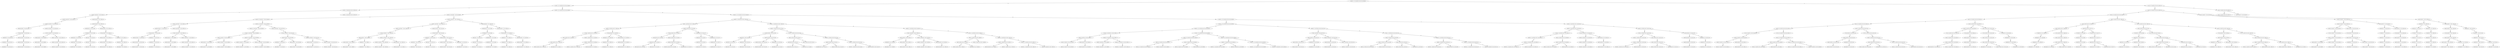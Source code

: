 strict digraph G {
  1 [ label="(3, [0, 3, 4], [10, 7, 6, 10, 10], -2)" ];
  2 [ label="(6, [0, 2, 4], [10, 7, 10, 5, 10], -2)" ];
  3 [ label="(6, [0, 2], [10, 7, 10, 5, 2], -4)" ];
  4 [ label="(9, [4], [5, 2, 5, 5, 10], -6)" ];
  5 [ label="(10, [1, 3, 4], [3, 10, 5, 10, 10], 0)" ];
  6 [ label="(9, [], [5, 2, 5, 5, 2], -8)" ];
  7 [ label="(10, [1, 3], [3, 10, 5, 10, 2], -2)" ];
  8 [ label="(10, [4], [5, 2, 4, 5, 10], -3)" ];
  9 [ label="(9, [0, 2], [10, 2, 10, 5, 2], -5)" ];
  10 [ label="(10, [], [5, 2, 4, 5, 2], -5)" ];
  11 [ label="(9, [0, 2, 4], [10, 2, 10, 5, 10], -3)" ];
  12 [ label="(2, [1, 2, 3, 4], [5, 10, 10, 10, 10], -1)" ];
  13 [ label="(6, [], [5, 7, 5, 5, 2], -7)" ];
  14 [ label="(6, [4], [5, 7, 5, 5, 10], -5)" ];
  15 [ label="(10, [2], [3, 2, 10, 5, 2], -3)" ];
  16 [ label="(10, [2, 4], [3, 2, 10, 5, 10], -1)" ];
  17 [ label="(6, [0, 1, 2, 3, 4], [10, 10, 10, 10, 10], 0)" ];
  18 [ label="(6, [0, 1, 2, 3], [10, 10, 10, 10, 2], -2)" ];
  19 [ label="(6, [1, 3, 4], [5, 10, 5, 10, 10], -3)" ];
  20 [ label="(6, [1, 3], [5, 10, 5, 10, 2], -5)" ];
  21 [ label="(5, [4], [5, 7, 5, 5, 10], -5)" ];
  22 [ label="(8, [0, 3, 4], [10, 2, 5, 10, 10], -3)" ];
  23 [ label="(8, [0, 3], [10, 2, 5, 10, 2], -5)" ];
  24 [ label="(9, [0, 3, 4], [10, 2, 4, 10, 10], 0)" ];
  25 [ label="(9, [0, 3], [10, 2, 4, 10, 2], -2)" ];
  26 [ label="(8, [1, 2, 4], [5, 10, 10, 5, 10], -3)" ];
  27 [ label="(10, [0, 1, 3], [10, 10, 5, 10, 2], -4)" ];
  28 [ label="(10, [0, 1, 3, 4], [10, 10, 5, 10, 10], -2)" ];
  29 [ label="(10, [0, 4], [10, 0, 4, 5, 10], 0)" ];
  30 [ label="(8, [1, 2], [5, 10, 10, 5, 2], -5)" ];
  31 [ label="(10, [0], [10, 0, 4, 5, 2], -2)" ];
  32 [ label="(9, [], [3, 7, 6, 5, 2], -4)" ];
  33 [ label="(10, [], [3, 7, 5, 5, 2], -4)" ];
  34 [ label="(9, [4], [3, 7, 6, 5, 10], -2)" ];
  35 [ label="(10, [4], [3, 7, 5, 5, 10], -2)" ];
  36 [ label="(7, [2, 3, 4], [5, 7, 10, 10, 10], -1)" ];
  37 [ label="(7, [2, 3], [5, 7, 10, 10, 2], -3)" ];
  38 [ label="(5, [0, 2, 4], [10, 7, 10, 5, 10], -2)" ];
  39 [ label="(10, [0], [10, 7, 4, 5, 2], -3)" ];
  40 [ label="(10, [0, 4], [10, 7, 4, 5, 10], -1)" ];
  41 [ label="(8, [0], [10, 7, 6, 5, 2], -6)" ];
  42 [ label="(9, [0], [10, 7, 5, 5, 2], -6)" ];
  43 [ label="(8, [0, 4], [10, 7, 6, 5, 10], -4)" ];
  44 [ label="(9, [0, 4], [10, 7, 5, 5, 10], -4)" ];
  45 [ label="(10, [4], [5, 2, 5, 5, 10], -6)" ];
  46 [ label="(10, [0, 2], [10, 2, 10, 5, 2], -5)" ];
  47 [ label="(10, [3], [3, 2, 4, 10, 2], 0)" ];
  48 [ label="(10, [], [5, 2, 5, 5, 2], -8)" ];
  49 [ label="(5, [0, 1, 4], [10, 10, 5, 5, 10], -4)" ];
  50 [ label="(10, [3, 4], [3, 2, 4, 10, 10], 2)" ];
  51 [ label="(3, [1, 3, 4], [5, 10, 6, 10, 10], -3)" ];
  52 [ label="(9, [3], [3, 2, 5, 10, 2], -3)" ];
  53 [ label="(9, [3, 4], [3, 2, 5, 10, 10], -1)" ];
  54 [ label="(10, [0, 2, 4], [10, 2, 10, 5, 10], -3)" ];
  55 [ label="(3, [1, 2, 3, 4], [5, 10, 10, 10, 10], -1)" ];
  56 [ label="(6, [2, 3, 4], [5, 7, 10, 10, 10], -1)" ];
  57 [ label="(6, [2, 3], [5, 7, 10, 10, 2], -3)" ];
  58 [ label="(10, [0, 4], [10, 7, 6, 5, 10], -4)" ];
  59 [ label="(10, [0], [10, 7, 6, 5, 2], -6)" ];
  60 [ label="(8, [0, 1, 3, 4], [10, 10, 5, 10, 10], -2)" ];
  61 [ label="(9, [0, 1, 3, 4], [10, 10, 4, 10, 10], 1)" ];
  62 [ label="(8, [0, 1, 3], [10, 10, 5, 10, 2], -4)" ];
  63 [ label="(9, [0, 1, 3], [10, 10, 4, 10, 2], -1)" ];
  64 [ label="(7, [1, 3, 4], [5, 10, 5, 10, 10], -3)" ];
  65 [ label="(10, [3], [3, 2, 5, 10, 2], -3)" ];
  66 [ label="(10, [3, 4], [3, 2, 5, 10, 10], -1)" ];
  67 [ label="(10, [3, 4], [5, 7, 5, 10, 10], -3)" ];
  68 [ label="(7, [1, 3], [5, 10, 5, 10, 2], -5)" ];
  69 [ label="(10, [0, 1, 2, 4], [10, 10, 10, 5, 10], -2)" ];
  70 [ label="(10, [3], [5, 7, 5, 10, 2], -5)" ];
  71 [ label="(10, [0, 1, 2], [10, 10, 10, 5, 2], -4)" ];
  72 [ label="(9, [0, 3], [10, 2, 5, 10, 2], -5)" ];
  73 [ label="(10, [0, 3, 4], [10, 2, 4, 10, 10], 0)" ];
  74 [ label="(7, [0, 2, 4], [10, 7, 10, 5, 10], -2)" ];
  75 [ label="(10, [0, 3], [10, 2, 4, 10, 2], -2)" ];
  76 [ label="(7, [0, 2], [10, 7, 10, 5, 2], -4)" ];
  77 [ label="(9, [1, 2], [5, 10, 10, 5, 2], -5)" ];
  78 [ label="(9, [1, 2, 4], [5, 10, 10, 5, 10], -3)" ];
  79 [ label="(9, [0, 3, 4], [10, 2, 5, 10, 10], -3)" ];
  80 [ label="(8, [2], [3, 7, 10, 5, 2], -2)" ];
  81 [ label="(8, [4], [5, 2, 5, 5, 10], -6)" ];
  82 [ label="(9, [1, 3, 4], [3, 10, 5, 10, 10], 0)" ];
  83 [ label="(8, [2, 4], [3, 7, 10, 5, 10], 0)" ];
  84 [ label="(8, [], [5, 2, 5, 5, 2], -8)" ];
  85 [ label="(9, [1, 3], [3, 10, 5, 10, 2], -2)" ];
  86 [ label="(9, [4], [5, 2, 4, 5, 10], -3)" ];
  87 [ label="(10, [1, 3, 4], [3, 10, 4, 10, 10], 3)" ];
  88 [ label="(9, [], [5, 2, 4, 5, 2], -5)" ];
  89 [ label="(10, [1, 3], [3, 10, 4, 10, 2], 1)" ];
  90 [ label="(10, [2, 3], [5, 2, 10, 10, 2], -4)" ];
  91 [ label="(10, [2, 3, 4], [5, 2, 10, 10, 10], -2)" ];
  92 [ label="(10, [3], [5, 7, 4, 10, 2], -2)" ];
  93 [ label="(10, [3, 4], [5, 7, 4, 10, 10], 0)" ];
  94 [ label="(9, [3], [5, 7, 5, 10, 2], -5)" ];
  95 [ label="(9, [3, 4], [5, 7, 5, 10, 10], -3)" ];
  96 [ label="(5, [0, 1, 2, 3, 4], [10, 10, 10, 10, 10], 0)" ];
  97 [ label="(2, [1, 3, 4], [5, 10, 6, 10, 10], -3)" ];
  98 [ label="(4, [1, 2, 3, 4], [5, 10, 10, 10, 10], -1)" ];
  99 [ label="(4, [0, 3, 4], [10, 7, 6, 10, 10], -2)" ];
  100 [ label="(5, [0, 3, 4], [10, 7, 5, 10, 10], -2)" ];
  101 [ label="(9, [0, 4], [10, 7, 6, 5, 10], -4)" ];
  102 [ label="(10, [0, 4], [10, 7, 5, 5, 10], -4)" ];
  103 [ label="(9, [0], [10, 7, 6, 5, 2], -6)" ];
  104 [ label="(10, [0], [10, 7, 5, 5, 2], -6)" ];
  105 [ label="(9, [0, 1, 3], [10, 10, 5, 10, 2], -4)" ];
  106 [ label="(9, [0, 1, 3, 4], [10, 10, 5, 10, 10], -2)" ];
  107 [ label="(10, [0, 1, 3], [10, 10, 4, 10, 2], -1)" ];
  108 [ label="(10, [0, 1, 3, 4], [10, 10, 4, 10, 10], 1)" ];
  109 [ label="(10, [], [3, 7, 6, 5, 2], -4)" ];
  110 [ label="(10, [4], [3, 7, 6, 5, 10], -2)" ];
  111 [ label="(8, [1, 3, 4], [5, 10, 5, 10, 10], -3)" ];
  112 [ label="(8, [2, 3, 4], [5, 2, 10, 10, 10], -2)" ];
  113 [ label="(9, [1, 3, 4], [5, 10, 4, 10, 10], 0)" ];
  114 [ label="(8, [1, 3], [5, 10, 5, 10, 2], -5)" ];
  115 [ label="(9, [1, 3], [5, 10, 4, 10, 2], -2)" ];
  116 [ label="(3, [0, 2, 3, 4], [10, 7, 10, 10, 10], 0)" ];
  117 [ label="(8, [2, 3], [5, 2, 10, 10, 2], -4)" ];
  118 [ label="(10, [0, 3], [10, 2, 5, 10, 2], -5)" ];
  119 [ label="(8, [3, 4], [3, 7, 5, 10, 10], 0)" ];
  120 [ label="(10, [2], [5, 7, 10, 5, 2], -5)" ];
  121 [ label="(10, [1, 2, 4], [5, 10, 10, 5, 10], -3)" ];
  122 [ label="(10, [2, 4], [5, 7, 10, 5, 10], -3)" ];
  123 [ label="(10, [1, 2], [5, 10, 10, 5, 2], -5)" ];
  124 [ label="(10, [0, 3, 4], [10, 2, 5, 10, 10], -3)" ];
  125 [ label="(9, [1, 2, 3], [3, 10, 10, 10, 2], 0)" ];
  126 [ label="(9, [1, 2, 3, 4], [3, 10, 10, 10, 10], 2)" ];
  127 [ label="(5, [2, 3, 4], [5, 7, 10, 10, 10], -1)" ];
  128 [ label="(6, [0, 3], [10, 7, 6, 10, 2], -4)" ];
  129 [ label="(7, [0, 3], [10, 7, 5, 10, 2], -4)" ];
  130 [ label="(6, [0, 3, 4], [10, 7, 6, 10, 10], -2)" ];
  131 [ label="(7, [0, 3, 4], [10, 7, 5, 10, 10], -2)" ];
  132 [ label="(9, [1], [3, 10, 4, 5, 2], -1)" ];
  133 [ label="(9, [1, 4], [3, 10, 4, 5, 10], 1)" ];
  134 [ label="(8, [1], [3, 10, 5, 5, 2], -4)" ];
  135 [ label="(8, [1, 4], [3, 10, 5, 5, 10], -2)" ];
  136 [ label="(10, [2, 4], [5, 0, 10, 5, 10], -2)" ];
  137 [ label="(7, [0, 1, 4], [10, 10, 5, 5, 10], -4)" ];
  138 [ label="(7, [0, 1], [10, 10, 5, 5, 2], -6)" ];
  139 [ label="(10, [2], [5, 0, 10, 5, 2], -4)" ];
  140 [ label="(5, [1, 2, 3, 4], [5, 10, 10, 10, 10], -1)" ];
  141 [ label="(9, [2, 4], [3, 7, 10, 5, 10], 0)" ];
  142 [ label="(6, [0, 3], [10, 7, 5, 10, 2], -4)" ];
  143 [ label="(9, [2], [3, 7, 10, 5, 2], -2)" ];
  144 [ label="(5, [0, 3, 4], [10, 7, 6, 10, 10], -2)" ];
  145 [ label="(6, [0, 3, 4], [10, 7, 5, 10, 10], -2)" ];
  146 [ label="(7, [0, 2, 3], [10, 2, 10, 10, 2], -3)" ];
  147 [ label="(4, [2, 3, 4], [5, 7, 10, 10, 10], -1)" ];
  148 [ label="(8, [0, 2, 4], [10, 7, 10, 5, 10], -2)" ];
  149 [ label="(7, [0, 2, 3, 4], [10, 2, 10, 10, 10], -1)" ];
  150 [ label="(8, [0, 2], [10, 7, 10, 5, 2], -4)" ];
  151 [ label="(10, [3, 4], [3, 0, 4, 10, 10], 4)" ];
  152 [ label="(9, [0, 1, 2, 3, 4], [10, 10, 10, 10, 10], 0)" ];
  153 [ label="(9, [0, 1, 2, 3], [10, 10, 10, 10, 2], -2)" ];
  154 [ label="(10, [3], [3, 0, 4, 10, 2], 2)" ];
  155 [ label="(7, [4], [5, 2, 5, 5, 10], -6)" ];
  156 [ label="(7, [], [5, 2, 5, 5, 2], -8)" ];
  157 [ label="(9, [1, 3], [5, 10, 5, 10, 2], -5)" ];
  158 [ label="(9, [1, 3, 4], [5, 10, 5, 10, 10], -3)" ];
  159 [ label="(9, [2, 3, 4], [5, 2, 10, 10, 10], -2)" ];
  160 [ label="(10, [1, 3, 4], [5, 10, 4, 10, 10], 0)" ];
  161 [ label="(10, [1, 3], [5, 10, 4, 10, 2], -2)" ];
  162 [ label="(9, [2, 3], [5, 2, 10, 10, 2], -4)" ];
  163 [ label="(9, [3], [5, 7, 4, 10, 2], -2)" ];
  164 [ label="(9, [3, 4], [5, 7, 4, 10, 10], 0)" ];
  165 [ label="(8, [3], [5, 7, 5, 10, 2], -5)" ];
  166 [ label="(8, [3, 4], [5, 7, 5, 10, 10], -3)" ];
  167 [ label="(8, [2, 3, 4], [3, 2, 10, 10, 10], 1)" ];
  168 [ label="(8, [2, 3], [3, 2, 10, 10, 2], -1)" ];
  169 [ label="(4, [0, 1, 2, 4], [10, 10, 10, 5, 10], -2)" ];
  170 [ label="(10, [1, 2, 3], [3, 10, 10, 10, 2], 0)" ];
  171 [ label="(10, [1, 2, 3, 4], [3, 10, 10, 10, 10], 2)" ];
  172 [ label="(10, [3], [5, 0, 5, 10, 2], -4)" ];
  173 [ label="(9, [0, 3], [10, 7, 4, 10, 2], -1)" ];
  174 [ label="(9, [0, 3, 4], [10, 7, 4, 10, 10], 1)" ];
  175 [ label="(7, [0, 3], [10, 7, 6, 10, 2], -4)" ];
  176 [ label="(10, [3, 4], [5, 0, 5, 10, 10], -2)" ];
  177 [ label="(8, [0, 3], [10, 7, 5, 10, 2], -4)" ];
  178 [ label="(7, [0, 3, 4], [10, 7, 6, 10, 10], -2)" ];
  179 [ label="(8, [0, 3, 4], [10, 7, 5, 10, 10], -2)" ];
  180 [ label="(10, [0, 2], [10, 7, 10, 5, 2], -4)" ];
  181 [ label="(7, [3], [5, 7, 5, 10, 2], -5)" ];
  182 [ label="(10, [0, 2, 4], [10, 7, 10, 5, 10], -2)" ];
  183 [ label="(8, [3], [3, 7, 6, 10, 2], -2)" ];
  184 [ label="(7, [3, 4], [5, 7, 5, 10, 10], -3)" ];
  185 [ label="(9, [3], [3, 7, 5, 10, 2], -2)" ];
  186 [ label="(10, [3], [3, 7, 4, 10, 2], 1)" ];
  187 [ label="(10, [3, 4], [3, 7, 4, 10, 10], 3)" ];
  188 [ label="(9, [2, 3], [3, 2, 10, 10, 2], -1)" ];
  189 [ label="(7, [0, 1, 2, 3, 4], [10, 10, 10, 10, 10], 0)" ];
  190 [ label="(7, [0, 1, 2, 3], [10, 10, 10, 10, 2], -2)" ];
  191 [ label="(6, [1, 2, 3, 4], [5, 10, 10, 10, 10], -1)" ];
  192 [ label="(9, [2, 3, 4], [3, 2, 10, 10, 10], 1)" ];
  193 [ label="(6, [1, 2, 3], [5, 10, 10, 10, 2], -3)" ];
  194 [ label="(7, [2, 3], [5, 2, 10, 10, 2], -4)" ];
  195 [ label="(7, [2, 3, 4], [5, 2, 10, 10, 10], -2)" ];
  196 [ label="(9, [2], [5, 7, 10, 5, 2], -5)" ];
  197 [ label="(8, [0, 2, 3], [10, 2, 10, 10, 2], -3)" ];
  198 [ label="(8, [3, 4], [3, 7, 6, 10, 10], 0)" ];
  199 [ label="(9, [3, 4], [3, 7, 5, 10, 10], 0)" ];
  200 [ label="(10, [3], [3, 0, 5, 10, 2], -1)" ];
  201 [ label="(8, [0, 2, 3, 4], [10, 2, 10, 10, 10], -1)" ];
  202 [ label="(9, [2, 4], [5, 7, 10, 5, 10], -3)" ];
  203 [ label="(8, [1, 2, 3, 4], [3, 10, 10, 10, 10], 2)" ];
  204 [ label="(10, [1, 3], [5, 10, 5, 10, 2], -5)" ];
  205 [ label="(10, [3, 4], [3, 0, 5, 10, 10], 1)" ];
  206 [ label="(10, [1, 3, 4], [5, 10, 5, 10, 10], -3)" ];
  207 [ label="(8, [1, 2, 3], [3, 10, 10, 10, 2], 0)" ];
  208 [ label="(8, [2], [5, 7, 10, 5, 2], -5)" ];
  209 [ label="(8, [4], [3, 2, 5, 5, 10], -3)" ];
  210 [ label="(9, [], [3, 2, 4, 5, 2], -2)" ];
  211 [ label="(9, [4], [3, 2, 4, 5, 10], 0)" ];
  212 [ label="(8, [2, 4], [5, 7, 10, 5, 10], -3)" ];
  213 [ label="(5, [1, 4], [5, 10, 5, 5, 10], -5)" ];
  214 [ label="(8, [], [3, 2, 5, 5, 2], -5)" ];
  215 [ label="(6, [0, 1, 4], [10, 10, 5, 5, 10], -4)" ];
  216 [ label="(6, [0, 1], [10, 10, 5, 5, 2], -6)" ];
  217 [ label="(10, [2, 4], [3, 7, 10, 5, 10], 0)" ];
  218 [ label="(10, [3, 4], [5, 0, 4, 10, 10], 1)" ];
  219 [ label="(10, [2], [3, 7, 10, 5, 2], -2)" ];
  220 [ label="(4, [0, 2, 3, 4], [10, 7, 10, 10, 10], 0)" ];
  221 [ label="(9, [0, 2, 4], [10, 7, 10, 5, 10], -2)" ];
  222 [ label="(3, [2, 3, 4], [5, 7, 10, 10, 10], -1)" ];
  223 [ label="(9, [3], [3, 7, 4, 10, 2], 1)" ];
  224 [ label="(8, [3], [3, 7, 5, 10, 2], -2)" ];
  225 [ label="(10, [3], [5, 0, 4, 10, 2], -1)" ];
  226 [ label="(10, [0, 3], [10, 0, 5, 10, 2], -3)" ];
  227 [ label="(9, [0, 2], [10, 7, 10, 5, 2], -4)" ];
  228 [ label="(9, [3, 4], [3, 7, 4, 10, 10], 3)" ];
  229 [ label="(7, [0], [10, 2, 5, 5, 2], -7)" ];
  230 [ label="(10, [0, 3, 4], [10, 0, 5, 10, 10], -1)" ];
  231 [ label="(8, [0, 1, 2, 3, 4], [10, 10, 10, 10, 10], 0)" ];
  232 [ label="(8, [0, 1, 2, 3], [10, 10, 10, 10, 2], -2)" ];
  233 [ label="(7, [1, 2, 3, 4], [5, 10, 10, 10, 10], -1)" ];
  234 [ label="(7, [0, 4], [10, 2, 5, 5, 10], -5)" ];
  235 [ label="(9, [3, 4], [5, 2, 5, 10, 10], -4)" ];
  236 [ label="(7, [1, 2, 3], [5, 10, 10, 10, 2], -3)" ];
  237 [ label="(9, [3], [5, 2, 5, 10, 2], -6)" ];
  238 [ label="(10, [3, 4], [5, 2, 4, 10, 10], -1)" ];
  239 [ label="(0, [0, 1, 2, 3, 4], [10, 10, 10, 10, 10], 0)" ];
  240 [ label="(10, [3], [5, 2, 4, 10, 2], -3)" ];
  241 [ label="(9, [0, 2, 3], [10, 2, 10, 10, 2], -3)" ];
  242 [ label="(9, [0, 2, 3, 4], [10, 2, 10, 10, 10], -1)" ];
  243 [ label="(6, [0, 2, 3, 4], [10, 7, 10, 10, 10], 0)" ];
  244 [ label="(3, [0, 1, 3, 4], [10, 10, 6, 10, 10], -2)" ];
  245 [ label="(6, [0, 2, 3], [10, 7, 10, 10, 2], -2)" ];
  246 [ label="(6, [3], [5, 7, 5, 10, 2], -5)" ];
  247 [ label="(6, [3, 4], [5, 7, 5, 10, 10], -3)" ];
  248 [ label="(10, [2, 3], [3, 2, 10, 10, 2], -1)" ];
  249 [ label="(6, [1, 4], [5, 10, 5, 5, 10], -5)" ];
  250 [ label="(6, [1], [5, 10, 5, 5, 2], -7)" ];
  251 [ label="(6, [0, 1, 2], [10, 10, 10, 5, 2], -4)" ];
  252 [ label="(6, [0, 1, 2, 4], [10, 10, 10, 5, 10], -2)" ];
  253 [ label="(10, [2, 3, 4], [3, 2, 10, 10, 10], 1)" ];
  254 [ label="(10, [0, 1, 4], [10, 10, 5, 5, 10], -4)" ];
  255 [ label="(5, [3, 4], [5, 7, 5, 10, 10], -3)" ];
  256 [ label="(10, [0, 3], [10, 0, 4, 10, 2], 0)" ];
  257 [ label="(10, [0, 3, 4], [10, 0, 4, 10, 10], 2)" ];
  258 [ label="(8, [0], [10, 2, 5, 5, 2], -7)" ];
  259 [ label="(9, [3], [3, 7, 6, 10, 2], -2)" ];
  260 [ label="(10, [3], [3, 7, 5, 10, 2], -2)" ];
  261 [ label="(9, [0, 4], [10, 2, 4, 5, 10], -2)" ];
  262 [ label="(9, [3, 4], [3, 7, 6, 10, 10], 0)" ];
  263 [ label="(10, [3, 4], [3, 7, 5, 10, 10], 0)" ];
  264 [ label="(9, [0], [10, 2, 4, 5, 2], -4)" ];
  265 [ label="(10, [0, 1], [10, 10, 5, 5, 2], -6)" ];
  266 [ label="(8, [1, 2, 3], [5, 10, 10, 10, 2], -3)" ];
  267 [ label="(8, [1, 2, 3, 4], [5, 10, 10, 10, 10], -1)" ];
  268 [ label="(8, [0, 4], [10, 2, 5, 5, 10], -5)" ];
  269 [ label="(10, [3, 4], [5, 2, 5, 10, 10], -4)" ];
  270 [ label="(10, [3], [5, 2, 5, 10, 2], -6)" ];
  271 [ label="(10, [0, 3], [10, 7, 4, 10, 2], -1)" ];
  272 [ label="(10, [0, 3, 4], [10, 7, 4, 10, 10], 1)" ];
  273 [ label="(1, [0, 1, 2, 3, 4], [10, 10, 10, 10, 10], 0)" ];
  274 [ label="(8, [0, 3], [10, 7, 6, 10, 2], -4)" ];
  275 [ label="(7, [2, 4], [5, 7, 10, 5, 10], -3)" ];
  276 [ label="(9, [0, 3], [10, 7, 5, 10, 2], -4)" ];
  277 [ label="(9, [4], [3, 2, 5, 5, 10], -3)" ];
  278 [ label="(8, [0, 3, 4], [10, 7, 6, 10, 10], -2)" ];
  279 [ label="(7, [2], [5, 7, 10, 5, 2], -5)" ];
  280 [ label="(9, [0, 3, 4], [10, 7, 5, 10, 10], -2)" ];
  281 [ label="(10, [0, 2, 3, 4], [10, 2, 10, 10, 10], -1)" ];
  282 [ label="(10, [0, 2, 3], [10, 2, 10, 10, 2], -3)" ];
  283 [ label="(10, [], [3, 2, 4, 5, 2], -2)" ];
  284 [ label="(5, [0, 1, 3, 4], [10, 10, 5, 10, 10], -2)" ];
  285 [ label="(10, [4], [3, 2, 4, 5, 10], 0)" ];
  286 [ label="(9, [], [3, 2, 5, 5, 2], -5)" ];
  287 [ label="(5, [0, 2, 3, 4], [10, 7, 10, 10, 10], 0)" ];
  288 [ label="(9, [1, 4], [3, 10, 5, 5, 10], -2)" ];
  289 [ label="(9, [1], [3, 10, 5, 5, 2], -4)" ];
  290 [ label="(10, [1, 4], [3, 10, 4, 5, 10], 1)" ];
  291 [ label="(10, [1], [3, 10, 4, 5, 2], -1)" ];
  292 [ label="(10, [], [3, 2, 5, 5, 2], -5)" ];
  293 [ label="(6, [2, 4], [5, 7, 10, 5, 10], -3)" ];
  294 [ label="(10, [4], [3, 2, 5, 5, 10], -3)" ];
  295 [ label="(6, [2], [5, 7, 10, 5, 2], -5)" ];
  296 [ label="(8, [2, 3], [3, 7, 10, 10, 2], 0)" ];
  297 [ label="(10, [0, 3, 4], [10, 7, 6, 10, 10], -2)" ];
  298 [ label="(10, [0, 3], [10, 7, 6, 10, 2], -4)" ];
  299 [ label="(7, [1, 4], [5, 10, 5, 5, 10], -5)" ];
  300 [ label="(7, [1], [5, 10, 5, 5, 2], -7)" ];
  301 [ label="(8, [0, 1, 4], [10, 10, 5, 5, 10], -4)" ];
  302 [ label="(9, [0, 1, 4], [10, 10, 4, 5, 10], -1)" ];
  303 [ label="(10, [0, 2], [10, 0, 10, 5, 2], -3)" ];
  304 [ label="(8, [0, 1], [10, 10, 5, 5, 2], -6)" ];
  305 [ label="(9, [0, 1], [10, 10, 4, 5, 2], -3)" ];
  306 [ label="(10, [0, 2, 4], [10, 0, 10, 5, 10], -1)" ];
  307 [ label="(8, [3, 4], [5, 2, 5, 10, 10], -4)" ];
  308 [ label="(8, [3], [5, 2, 5, 10, 2], -6)" ];
  309 [ label="(10, [], [5, 7, 5, 5, 2], -7)" ];
  310 [ label="(9, [3, 4], [5, 2, 4, 10, 10], -1)" ];
  311 [ label="(9, [3], [5, 2, 4, 10, 2], -3)" ];
  312 [ label="(8, [2, 3, 4], [3, 7, 10, 10, 10], 2)" ];
  313 [ label="(10, [0, 4], [10, 2, 4, 5, 10], -2)" ];
  314 [ label="(10, [0], [10, 2, 4, 5, 2], -4)" ];
  315 [ label="(10, [0, 1, 2, 3], [10, 10, 10, 10, 2], -2)" ];
  316 [ label="(10, [4], [5, 7, 5, 5, 10], -5)" ];
  317 [ label="(7, [0, 2, 3, 4], [10, 7, 10, 10, 10], 0)" ];
  318 [ label="(2, [0, 1, 3, 4], [10, 10, 6, 10, 10], -2)" ];
  319 [ label="(9, [1, 2, 3, 4], [5, 10, 10, 10, 10], -1)" ];
  320 [ label="(7, [0, 2, 3], [10, 7, 10, 10, 2], -2)" ];
  321 [ label="(9, [1, 2, 3], [5, 10, 10, 10, 2], -3)" ];
  322 [ label="(10, [0, 1, 2, 3, 4], [10, 10, 10, 10, 10], 0)" ];
  323 [ label="(9, [0, 4], [10, 2, 5, 5, 10], -5)" ];
  324 [ label="(9, [0], [10, 2, 5, 5, 2], -7)" ];
  325 [ label="(10, [], [5, 7, 4, 5, 2], -4)" ];
  326 [ label="(10, [4], [5, 7, 4, 5, 10], -2)" ];
  327 [ label="(9, [], [5, 7, 5, 5, 2], -7)" ];
  328 [ label="(10, [2, 4], [5, 2, 10, 5, 10], -4)" ];
  329 [ label="(4, [1, 2, 4], [5, 10, 10, 5, 10], -3)" ];
  330 [ label="(9, [4], [5, 7, 5, 5, 10], -5)" ];
  331 [ label="(5, [0, 1, 2, 4], [10, 10, 10, 5, 10], -2)" ];
  332 [ label="(10, [2], [5, 2, 10, 5, 2], -6)" ];
  333 [ label="(10, [1], [3, 10, 5, 5, 2], -4)" ];
  334 [ label="(9, [0, 1, 4], [10, 10, 5, 5, 10], -4)" ];
  335 [ label="(3, [3, 4], [5, 7, 6, 10, 10], -3)" ];
  336 [ label="(10, [1, 4], [3, 10, 5, 5, 10], -2)" ];
  337 [ label="(10, [3], [3, 7, 6, 10, 2], -2)" ];
  338 [ label="(4, [0, 4], [10, 7, 6, 5, 10], -4)" ];
  339 [ label="(5, [0, 4], [10, 7, 5, 5, 10], -4)" ];
  340 [ label="(10, [3, 4], [3, 7, 6, 10, 10], 0)" ];
  341 [ label="(9, [0, 3, 4], [10, 7, 6, 10, 10], -2)" ];
  342 [ label="(10, [0, 3, 4], [10, 7, 5, 10, 10], -2)" ];
  343 [ label="(8, [1, 4], [5, 10, 5, 5, 10], -5)" ];
  344 [ label="(9, [0, 3], [10, 7, 6, 10, 2], -4)" ];
  345 [ label="(9, [1, 4], [5, 10, 4, 5, 10], -2)" ];
  346 [ label="(10, [0, 3], [10, 7, 5, 10, 2], -4)" ];
  347 [ label="(8, [1], [5, 10, 5, 5, 2], -7)" ];
  348 [ label="(9, [1], [5, 10, 4, 5, 2], -4)" ];
  349 [ label="(10, [0, 1, 4], [10, 10, 4, 5, 10], -1)" ];
  350 [ label="(9, [0, 1], [10, 10, 5, 5, 2], -6)" ];
  351 [ label="(10, [0, 1], [10, 10, 4, 5, 2], -3)" ];
  352 [ label="(10, [2, 3], [5, 7, 10, 10, 2], -3)" ];
  353 [ label="(10, [2, 3, 4], [5, 7, 10, 10, 10], -1)" ];
  354 [ label="(9, [4], [3, 7, 4, 5, 10], 1)" ];
  355 [ label="(10, [2, 3], [3, 0, 10, 10, 2], 1)" ];
  356 [ label="(3, [0, 1, 2, 3, 4], [10, 10, 10, 10, 10], 0)" ];
  357 [ label="(9, [], [3, 7, 4, 5, 2], -1)" ];
  358 [ label="(8, [4], [3, 7, 5, 5, 10], -2)" ];
  359 [ label="(10, [2, 3, 4], [3, 0, 10, 10, 10], 3)" ];
  360 [ label="(8, [2], [5, 2, 10, 5, 2], -6)" ];
  361 [ label="(10, [1, 2, 3], [5, 10, 10, 10, 2], -3)" ];
  362 [ label="(8, [], [3, 7, 5, 5, 2], -4)" ];
  363 [ label="(8, [2, 4], [5, 2, 10, 5, 10], -4)" ];
  364 [ label="(10, [0, 4], [10, 2, 5, 5, 10], -5)" ];
  365 [ label="(10, [1, 2, 3, 4], [5, 10, 10, 10, 10], -1)" ];
  366 [ label="(10, [0], [10, 2, 5, 5, 2], -7)" ];
  367 [ label="(10, [2, 3], [5, 0, 10, 10, 2], -2)" ];
  368 [ label="(10, [2, 3, 4], [5, 0, 10, 10, 10], 0)" ];
  369 [ label="(5, [2, 4], [5, 7, 10, 5, 10], -3)" ];
  370 [ label="(6, [0], [10, 7, 6, 5, 2], -6)" ];
  371 [ label="(7, [0], [10, 7, 5, 5, 2], -6)" ];
  372 [ label="(7, [0, 1, 3, 4], [10, 10, 5, 10, 10], -2)" ];
  373 [ label="(6, [0, 4], [10, 7, 6, 5, 10], -4)" ];
  374 [ label="(7, [0, 4], [10, 7, 5, 5, 10], -4)" ];
  375 [ label="(5, [1, 2, 4], [5, 10, 10, 5, 10], -3)" ];
  376 [ label="(7, [0, 1, 3], [10, 10, 5, 10, 2], -4)" ];
  377 [ label="(9, [0, 1, 2, 4], [10, 10, 10, 5, 10], -2)" ];
  378 [ label="(4, [2, 4], [5, 7, 10, 5, 10], -3)" ];
  379 [ label="(7, [3, 4], [5, 2, 5, 10, 10], -4)" ];
  380 [ label="(7, [3], [5, 2, 5, 10, 2], -6)" ];
  381 [ label="(9, [2, 3, 4], [3, 7, 10, 10, 10], 2)" ];
  382 [ label="(6, [0], [10, 7, 5, 5, 2], -6)" ];
  383 [ label="(9, [2, 3], [3, 7, 10, 10, 2], 0)" ];
  384 [ label="(5, [0, 4], [10, 7, 6, 5, 10], -4)" ];
  385 [ label="(6, [0, 4], [10, 7, 5, 5, 10], -4)" ];
  386 [ label="(9, [1, 3, 4], [3, 10, 4, 10, 10], 3)" ];
  387 [ label="(9, [1, 4], [5, 10, 5, 5, 10], -5)" ];
  388 [ label="(8, [1, 3], [3, 10, 5, 10, 2], -2)" ];
  389 [ label="(7, [0, 2], [10, 2, 10, 5, 2], -5)" ];
  390 [ label="(9, [1], [5, 10, 5, 5, 2], -7)" ];
  391 [ label="(8, [0, 2, 3, 4], [10, 7, 10, 10, 10], 0)" ];
  392 [ label="(8, [1, 3, 4], [3, 10, 5, 10, 10], 0)" ];
  393 [ label="(8, [0, 2, 3], [10, 7, 10, 10, 2], -2)" ];
  394 [ label="(10, [1, 4], [5, 10, 4, 5, 10], -2)" ];
  395 [ label="(10, [], [3, 0, 4, 5, 2], 0)" ];
  396 [ label="(10, [1], [5, 10, 4, 5, 2], -4)" ];
  397 [ label="(10, [4], [3, 0, 4, 5, 10], 2)" ];
  398 [ label="(7, [0, 2, 4], [10, 2, 10, 5, 10], -3)" ];
  399 [ label="(9, [0, 1, 2], [10, 10, 10, 5, 2], -4)" ];
  400 [ label="(9, [1, 3], [3, 10, 4, 10, 2], 1)" ];
  401 [ label="(9, [], [5, 7, 4, 5, 2], -4)" ];
  402 [ label="(9, [4], [5, 7, 4, 5, 10], -2)" ];
  403 [ label="(8, [], [5, 7, 5, 5, 2], -7)" ];
  404 [ label="(8, [4], [5, 7, 5, 5, 10], -5)" ];
  405 [ label="(8, [2, 4], [3, 2, 10, 5, 10], -1)" ];
  406 [ label="(10, [0, 2, 3, 4], [10, 0, 10, 10, 10], 1)" ];
  407 [ label="(10, [0, 2, 3], [10, 0, 10, 10, 2], -1)" ];
  408 [ label="(4, [0, 1, 2, 3, 4], [10, 10, 10, 10, 10], 0)" ];
  409 [ label="(9, [2], [5, 2, 10, 5, 2], -6)" ];
  410 [ label="(8, [2], [3, 2, 10, 5, 2], -3)" ];
  411 [ label="(9, [2, 4], [5, 2, 10, 5, 10], -4)" ];
  412 [ label="(8, [1, 2, 4], [3, 10, 10, 5, 10], 0)" ];
  413 [ label="(8, [1, 2], [3, 10, 10, 5, 2], -2)" ];
  414 [ label="(9, [2, 4], [3, 2, 10, 5, 10], -1)" ];
  415 [ label="(7, [], [5, 7, 5, 5, 2], -7)" ];
  416 [ label="(9, [2], [3, 2, 10, 5, 2], -3)" ];
  417 [ label="(7, [4], [5, 7, 5, 5, 10], -5)" ];
  418 [ label="(9, [0], [10, 7, 4, 5, 2], -3)" ];
  419 [ label="(9, [0, 4], [10, 7, 4, 5, 10], -1)" ];
  420 [ label="(7, [0], [10, 7, 6, 5, 2], -6)" ];
  421 [ label="(8, [0], [10, 7, 5, 5, 2], -6)" ];
  422 [ label="(10, [0, 2, 3, 4], [10, 7, 10, 10, 10], 0)" ];
  423 [ label="(7, [0, 4], [10, 7, 6, 5, 10], -4)" ];
  424 [ label="(8, [0, 4], [10, 7, 5, 5, 10], -4)" ];
  425 [ label="(6, [1, 2], [5, 10, 10, 5, 2], -5)" ];
  426 [ label="(6, [1, 2, 4], [5, 10, 10, 5, 10], -3)" ];
  427 [ label="(10, [0, 2, 3], [10, 7, 10, 10, 2], -2)" ];
  428 [ label="(7, [0, 1, 2], [10, 10, 10, 5, 2], -4)" ];
  429 [ label="(7, [0, 1, 2, 4], [10, 10, 10, 5, 10], -2)" ];
  430 [ label="(10, [4], [5, 0, 5, 5, 10], -4)" ];
  431 [ label="(10, [], [5, 0, 5, 5, 2], -6)" ];
  432 [ label="(9, [2, 3, 4], [5, 7, 10, 10, 10], -1)" ];
  433 [ label="(9, [2, 3], [5, 7, 10, 10, 2], -3)" ];
  434 [ label="(10, [], [3, 0, 5, 5, 2], -3)" ];
  435 [ label="(10, [4], [3, 0, 5, 5, 10], -1)" ];
  436 [ label="(10, [1, 4], [5, 10, 5, 5, 10], -5)" ];
  437 [ label="(10, [], [3, 7, 4, 5, 2], -1)" ];
  438 [ label="(2, [0, 1, 2, 3, 4], [10, 10, 10, 10, 10], 0)" ];
  439 [ label="(10, [1], [5, 10, 5, 5, 2], -7)" ];
  440 [ label="(7, [2, 4], [5, 2, 10, 5, 10], -4)" ];
  441 [ label="(8, [4], [3, 7, 6, 5, 10], -2)" ];
  442 [ label="(9, [4], [3, 7, 5, 5, 10], -2)" ];
  443 [ label="(10, [4], [3, 7, 4, 5, 10], 1)" ];
  444 [ label="(8, [], [3, 7, 6, 5, 2], -4)" ];
  445 [ label="(9, [], [3, 7, 5, 5, 2], -4)" ];
  446 [ label="(8, [0, 2], [10, 2, 10, 5, 2], -5)" ];
  447 [ label="(7, [2], [5, 2, 10, 5, 2], -6)" ];
  448 [ label="(8, [0, 2, 4], [10, 2, 10, 5, 10], -3)" ];
  449 [ label="(8, [2, 3, 4], [5, 7, 10, 10, 10], -1)" ];
  450 [ label="(8, [2, 3], [5, 7, 10, 10, 2], -3)" ];
  451 [ label="(1, [1, 2, 3, 4], [5, 10, 10, 10, 10], -1)" ];
  452 [ label="(6, [0, 1, 3, 4], [10, 10, 5, 10, 10], -2)" ];
  453 [ label="(6, [0, 1, 3], [10, 10, 5, 10, 2], -4)" ];
  454 [ label="(9, [3], [3, 2, 4, 10, 2], 0)" ];
  455 [ label="(9, [3, 4], [3, 2, 4, 10, 10], 2)" ];
  456 [ label="(8, [3], [3, 2, 5, 10, 2], -3)" ];
  457 [ label="(8, [3, 4], [3, 2, 5, 10, 10], -1)" ];
  458 [ label="(5, [1, 3, 4], [5, 10, 5, 10, 10], -3)" ];
  459 [ label="(9, [1, 2], [3, 10, 10, 5, 2], -2)" ];
  460 [ label="(8, [0, 1, 2, 4], [10, 10, 10, 5, 10], -2)" ];
  461 [ label="(7, [0, 3, 4], [10, 2, 5, 10, 10], -3)" ];
  462 [ label="(7, [0, 3], [10, 2, 5, 10, 2], -5)" ];
  463 [ label="(10, [2, 3, 4], [3, 7, 10, 10, 10], 2)" ];
  464 [ label="(9, [1, 2, 4], [3, 10, 10, 5, 10], 0)" ];
  465 [ label="(10, [2, 3], [3, 7, 10, 10, 2], 0)" ];
  466 [ label="(4, [0, 2, 4], [10, 7, 10, 5, 10], -2)" ];
  467 [ label="(9, [0, 2, 3], [10, 7, 10, 10, 2], -2)" ];
  468 [ label="(7, [1, 2], [5, 10, 10, 5, 2], -5)" ];
  469 [ label="(9, [0, 2, 3, 4], [10, 7, 10, 10, 10], 0)" ];
  470 [ label="(7, [1, 2, 4], [5, 10, 10, 5, 10], -3)" ];
  471 [ label="(10, [4], [5, 0, 4, 5, 10], -1)" ];
  472 [ label="(10, [0, 4], [10, 0, 5, 5, 10], -3)" ];
  473 [ label="(10, [], [5, 0, 4, 5, 2], -3)" ];
  474 [ label="(8, [0, 1, 2], [10, 10, 10, 5, 2], -4)" ];
  475 [ label="(10, [0], [10, 0, 5, 5, 2], -5)" ];
  318 -> 1 [ label="1" ];
  38 -> 2 [ label="0" ];
  38 -> 3 [ label="1" ];
  81 -> 4 [ label="0" ];
  82 -> 5 [ label="0" ];
  84 -> 6 [ label="0" ];
  85 -> 7 [ label="0" ];
  86 -> 8 [ label="0" ];
  446 -> 9 [ label="0" ];
  88 -> 10 [ label="0" ];
  448 -> 11 [ label="0" ];
  451 -> 12 [ label="0" ];
  21 -> 13 [ label="1" ];
  21 -> 14 [ label="0" ];
  416 -> 15 [ label="0" ];
  414 -> 16 [ label="0" ];
  96 -> 17 [ label="0" ];
  96 -> 18 [ label="1" ];
  458 -> 19 [ label="0" ];
  458 -> 20 [ label="1" ];
  378 -> 21 [ label="1" ];
  461 -> 22 [ label="0" ];
  462 -> 23 [ label="0" ];
  201 -> 24 [ label="1" ];
  197 -> 25 [ label="1" ];
  470 -> 26 [ label="0" ];
  105 -> 27 [ label="0" ];
  106 -> 28 [ label="0" ];
  302 -> 29 [ label="1" ];
  468 -> 30 [ label="0" ];
  305 -> 31 [ label="1" ];
  444 -> 32 [ label="0" ];
  445 -> 33 [ label="0" ];
  441 -> 34 [ label="0" ];
  442 -> 35 [ label="0" ];
  56 -> 36 [ label="0" ];
  57 -> 37 [ label="0" ];
  466 -> 38 [ label="0" ];
  418 -> 39 [ label="0" ];
  419 -> 40 [ label="0" ];
  420 -> 41 [ label="0" ];
  421 -> 42 [ label="0" ];
  423 -> 43 [ label="0" ];
  424 -> 44 [ label="0" ];
  4 -> 45 [ label="0" ];
  9 -> 46 [ label="0" ];
  454 -> 47 [ label="0" ];
  6 -> 48 [ label="0" ];
  169 -> 49 [ label="1" ];
  455 -> 50 [ label="0" ];
  97 -> 51 [ label="0" ];
  456 -> 52 [ label="0" ];
  457 -> 53 [ label="0" ];
  11 -> 54 [ label="0" ];
  12 -> 55 [ label="0" ];
  127 -> 56 [ label="0" ];
  127 -> 57 [ label="1" ];
  101 -> 58 [ label="0" ];
  103 -> 59 [ label="0" ];
  372 -> 60 [ label="0" ];
  231 -> 61 [ label="1" ];
  376 -> 62 [ label="0" ];
  232 -> 63 [ label="1" ];
  19 -> 64 [ label="0" ];
  52 -> 65 [ label="0" ];
  53 -> 66 [ label="0" ];
  95 -> 67 [ label="0" ];
  20 -> 68 [ label="0" ];
  377 -> 69 [ label="0" ];
  94 -> 70 [ label="0" ];
  399 -> 71 [ label="0" ];
  23 -> 72 [ label="0" ];
  24 -> 73 [ label="0" ];
  2 -> 74 [ label="0" ];
  25 -> 75 [ label="0" ];
  3 -> 76 [ label="0" ];
  30 -> 77 [ label="0" ];
  26 -> 78 [ label="0" ];
  22 -> 79 [ label="0" ];
  76 -> 80 [ label="1" ];
  155 -> 81 [ label="0" ];
  392 -> 82 [ label="0" ];
  74 -> 83 [ label="1" ];
  156 -> 84 [ label="0" ];
  388 -> 85 [ label="0" ];
  363 -> 86 [ label="1" ];
  386 -> 87 [ label="0" ];
  360 -> 88 [ label="1" ];
  400 -> 89 [ label="0" ];
  162 -> 90 [ label="0" ];
  159 -> 91 [ label="0" ];
  163 -> 92 [ label="0" ];
  164 -> 93 [ label="0" ];
  165 -> 94 [ label="0" ];
  166 -> 95 [ label="0" ];
  408 -> 96 [ label="0" ];
  451 -> 97 [ label="1" ];
  55 -> 98 [ label="0" ];
  1 -> 99 [ label="0" ];
  220 -> 100 [ label="1" ];
  43 -> 101 [ label="0" ];
  44 -> 102 [ label="0" ];
  41 -> 103 [ label="0" ];
  42 -> 104 [ label="0" ];
  62 -> 105 [ label="0" ];
  60 -> 106 [ label="0" ];
  63 -> 107 [ label="0" ];
  61 -> 108 [ label="0" ];
  32 -> 109 [ label="0" ];
  34 -> 110 [ label="0" ];
  64 -> 111 [ label="0" ];
  195 -> 112 [ label="0" ];
  267 -> 113 [ label="1" ];
  68 -> 114 [ label="0" ];
  266 -> 115 [ label="1" ];
  438 -> 116 [ label="1" ];
  194 -> 117 [ label="0" ];
  72 -> 118 [ label="0" ];
  131 -> 119 [ label="1" ];
  196 -> 120 [ label="0" ];
  78 -> 121 [ label="0" ];
  202 -> 122 [ label="0" ];
  77 -> 123 [ label="0" ];
  79 -> 124 [ label="0" ];
  207 -> 125 [ label="0" ];
  203 -> 126 [ label="0" ];
  147 -> 127 [ label="0" ];
  144 -> 128 [ label="1" ];
  142 -> 129 [ label="0" ];
  144 -> 130 [ label="0" ];
  145 -> 131 [ label="0" ];
  413 -> 132 [ label="1" ];
  412 -> 133 [ label="1" ];
  138 -> 134 [ label="1" ];
  137 -> 135 [ label="1" ];
  78 -> 136 [ label="1" ];
  215 -> 137 [ label="0" ];
  216 -> 138 [ label="0" ];
  77 -> 139 [ label="1" ];
  98 -> 140 [ label="0" ];
  83 -> 141 [ label="0" ];
  100 -> 142 [ label="1" ];
  80 -> 143 [ label="0" ];
  99 -> 144 [ label="0" ];
  100 -> 145 [ label="0" ];
  18 -> 146 [ label="1" ];
  222 -> 147 [ label="0" ];
  74 -> 148 [ label="0" ];
  17 -> 149 [ label="1" ];
  76 -> 150 [ label="0" ];
  386 -> 151 [ label="1" ];
  231 -> 152 [ label="0" ];
  232 -> 153 [ label="0" ];
  400 -> 154 [ label="1" ];
  249 -> 155 [ label="1" ];
  250 -> 156 [ label="1" ];
  114 -> 157 [ label="0" ];
  111 -> 158 [ label="0" ];
  112 -> 159 [ label="0" ];
  113 -> 160 [ label="0" ];
  115 -> 161 [ label="0" ];
  117 -> 162 [ label="0" ];
  450 -> 163 [ label="1" ];
  449 -> 164 [ label="1" ];
  181 -> 165 [ label="0" ];
  184 -> 166 [ label="0" ];
  149 -> 167 [ label="1" ];
  146 -> 168 [ label="1" ];
  356 -> 169 [ label="1" ];
  125 -> 170 [ label="0" ];
  126 -> 171 [ label="0" ];
  157 -> 172 [ label="1" ];
  393 -> 173 [ label="1" ];
  391 -> 174 [ label="1" ];
  128 -> 175 [ label="0" ];
  158 -> 176 [ label="1" ];
  129 -> 177 [ label="0" ];
  130 -> 178 [ label="0" ];
  131 -> 179 [ label="0" ];
  227 -> 180 [ label="0" ];
  246 -> 181 [ label="0" ];
  221 -> 182 [ label="0" ];
  175 -> 183 [ label="1" ];
  247 -> 184 [ label="0" ];
  224 -> 185 [ label="0" ];
  223 -> 186 [ label="0" ];
  228 -> 187 [ label="0" ];
  168 -> 188 [ label="0" ];
  17 -> 189 [ label="0" ];
  18 -> 190 [ label="0" ];
  140 -> 191 [ label="0" ];
  167 -> 192 [ label="0" ];
  140 -> 193 [ label="1" ];
  193 -> 194 [ label="1" ];
  191 -> 195 [ label="1" ];
  208 -> 196 [ label="0" ];
  146 -> 197 [ label="0" ];
  178 -> 198 [ label="1" ];
  119 -> 199 [ label="0" ];
  85 -> 200 [ label="1" ];
  149 -> 201 [ label="0" ];
  212 -> 202 [ label="0" ];
  189 -> 203 [ label="1" ];
  157 -> 204 [ label="0" ];
  82 -> 205 [ label="1" ];
  158 -> 206 [ label="0" ];
  190 -> 207 [ label="1" ];
  279 -> 208 [ label="0" ];
  234 -> 209 [ label="1" ];
  410 -> 210 [ label="1" ];
  405 -> 211 [ label="1" ];
  275 -> 212 [ label="0" ];
  329 -> 213 [ label="1" ];
  229 -> 214 [ label="1" ];
  49 -> 215 [ label="0" ];
  49 -> 216 [ label="1" ];
  141 -> 217 [ label="0" ];
  113 -> 218 [ label="1" ];
  143 -> 219 [ label="0" ];
  116 -> 220 [ label="0" ];
  148 -> 221 [ label="0" ];
  12 -> 222 [ label="1" ];
  296 -> 223 [ label="1" ];
  129 -> 224 [ label="1" ];
  115 -> 225 [ label="1" ];
  105 -> 226 [ label="1" ];
  150 -> 227 [ label="0" ];
  312 -> 228 [ label="1" ];
  216 -> 229 [ label="1" ];
  106 -> 230 [ label="1" ];
  189 -> 231 [ label="0" ];
  190 -> 232 [ label="0" ];
  191 -> 233 [ label="0" ];
  215 -> 234 [ label="1" ];
  307 -> 235 [ label="0" ];
  193 -> 236 [ label="0" ];
  308 -> 237 [ label="0" ];
  310 -> 238 [ label="0" ];
  311 -> 240 [ label="0" ];
  197 -> 241 [ label="0" ];
  201 -> 242 [ label="0" ];
  287 -> 243 [ label="0" ];
  318 -> 244 [ label="0" ];
  287 -> 245 [ label="1" ];
  255 -> 246 [ label="1" ];
  255 -> 247 [ label="0" ];
  188 -> 248 [ label="0" ];
  213 -> 249 [ label="0" ];
  213 -> 250 [ label="1" ];
  331 -> 251 [ label="1" ];
  331 -> 252 [ label="0" ];
  192 -> 253 [ label="0" ];
  334 -> 254 [ label="0" ];
  147 -> 255 [ label="1" ];
  63 -> 256 [ label="1" ];
  61 -> 257 [ label="1" ];
  229 -> 258 [ label="0" ];
  183 -> 259 [ label="0" ];
  185 -> 260 [ label="0" ];
  448 -> 261 [ label="1" ];
  198 -> 262 [ label="0" ];
  199 -> 263 [ label="0" ];
  446 -> 264 [ label="1" ];
  350 -> 265 [ label="0" ];
  236 -> 266 [ label="0" ];
  233 -> 267 [ label="0" ];
  234 -> 268 [ label="0" ];
  235 -> 269 [ label="0" ];
  237 -> 270 [ label="0" ];
  173 -> 271 [ label="0" ];
  174 -> 272 [ label="0" ];
  239 -> 273 [ label="0" ];
  175 -> 274 [ label="0" ];
  293 -> 275 [ label="0" ];
  177 -> 276 [ label="0" ];
  209 -> 277 [ label="0" ];
  178 -> 278 [ label="0" ];
  295 -> 279 [ label="0" ];
  179 -> 280 [ label="0" ];
  242 -> 281 [ label="0" ];
  241 -> 282 [ label="0" ];
  210 -> 283 [ label="0" ];
  408 -> 284 [ label="1" ];
  211 -> 285 [ label="0" ];
  214 -> 286 [ label="0" ];
  220 -> 287 [ label="0" ];
  135 -> 288 [ label="0" ];
  134 -> 289 [ label="0" ];
  133 -> 290 [ label="0" ];
  132 -> 291 [ label="0" ];
  286 -> 292 [ label="0" ];
  369 -> 293 [ label="0" ];
  277 -> 294 [ label="0" ];
  369 -> 295 [ label="1" ];
  320 -> 296 [ label="1" ];
  341 -> 297 [ label="0" ];
  344 -> 298 [ label="0" ];
  249 -> 299 [ label="0" ];
  250 -> 300 [ label="0" ];
  137 -> 301 [ label="0" ];
  460 -> 302 [ label="1" ];
  399 -> 303 [ label="1" ];
  138 -> 304 [ label="0" ];
  474 -> 305 [ label="1" ];
  377 -> 306 [ label="1" ];
  379 -> 307 [ label="0" ];
  380 -> 308 [ label="0" ];
  327 -> 309 [ label="0" ];
  112 -> 310 [ label="1" ];
  117 -> 311 [ label="1" ];
  317 -> 312 [ label="1" ];
  261 -> 313 [ label="0" ];
  264 -> 314 [ label="0" ];
  153 -> 315 [ label="0" ];
  330 -> 316 [ label="0" ];
  243 -> 317 [ label="0" ];
  273 -> 318 [ label="1" ];
  267 -> 319 [ label="0" ];
  245 -> 320 [ label="0" ];
  266 -> 321 [ label="0" ];
  152 -> 322 [ label="0" ];
  268 -> 323 [ label="0" ];
  258 -> 324 [ label="0" ];
  401 -> 325 [ label="0" ];
  402 -> 326 [ label="0" ];
  403 -> 327 [ label="0" ];
  411 -> 328 [ label="0" ];
  55 -> 329 [ label="1" ];
  404 -> 330 [ label="0" ];
  169 -> 331 [ label="0" ];
  409 -> 332 [ label="0" ];
  289 -> 333 [ label="0" ];
  301 -> 334 [ label="0" ];
  97 -> 335 [ label="1" ];
  288 -> 336 [ label="0" ];
  259 -> 337 [ label="0" ];
  1 -> 338 [ label="1" ];
  466 -> 339 [ label="1" ];
  262 -> 340 [ label="0" ];
  278 -> 341 [ label="0" ];
  280 -> 342 [ label="0" ];
  299 -> 343 [ label="0" ];
  274 -> 344 [ label="0" ];
  26 -> 345 [ label="1" ];
  276 -> 346 [ label="0" ];
  300 -> 347 [ label="0" ];
  30 -> 348 [ label="1" ];
  302 -> 349 [ label="0" ];
  304 -> 350 [ label="0" ];
  305 -> 351 [ label="0" ];
  433 -> 352 [ label="0" ];
  432 -> 353 [ label="0" ];
  83 -> 354 [ label="1" ];
  125 -> 355 [ label="1" ];
  438 -> 356 [ label="0" ];
  80 -> 357 [ label="1" ];
  374 -> 358 [ label="1" ];
  126 -> 359 [ label="1" ];
  447 -> 360 [ label="0" ];
  321 -> 361 [ label="0" ];
  371 -> 362 [ label="1" ];
  440 -> 363 [ label="0" ];
  323 -> 364 [ label="0" ];
  319 -> 365 [ label="0" ];
  324 -> 366 [ label="0" ];
  321 -> 367 [ label="1" ];
  319 -> 368 [ label="1" ];
  378 -> 369 [ label="0" ];
  384 -> 370 [ label="1" ];
  382 -> 371 [ label="0" ];
  452 -> 372 [ label="0" ];
  384 -> 373 [ label="0" ];
  385 -> 374 [ label="0" ];
  329 -> 375 [ label="0" ];
  453 -> 376 [ label="0" ];
  460 -> 377 [ label="0" ];
  222 -> 378 [ label="1" ];
  19 -> 379 [ label="1" ];
  20 -> 380 [ label="1" ];
  312 -> 381 [ label="0" ];
  339 -> 382 [ label="1" ];
  296 -> 383 [ label="0" ];
  338 -> 384 [ label="0" ];
  339 -> 385 [ label="0" ];
  203 -> 386 [ label="1" ];
  343 -> 387 [ label="0" ];
  376 -> 388 [ label="1" ];
  251 -> 389 [ label="1" ];
  347 -> 390 [ label="0" ];
  317 -> 391 [ label="0" ];
  372 -> 392 [ label="1" ];
  320 -> 393 [ label="0" ];
  345 -> 394 [ label="0" ];
  132 -> 395 [ label="1" ];
  348 -> 396 [ label="0" ];
  133 -> 397 [ label="1" ];
  252 -> 398 [ label="1" ];
  474 -> 399 [ label="0" ];
  207 -> 400 [ label="1" ];
  208 -> 401 [ label="1" ];
  212 -> 402 [ label="1" ];
  415 -> 403 [ label="0" ];
  417 -> 404 [ label="0" ];
  398 -> 405 [ label="1" ];
  152 -> 406 [ label="1" ];
  153 -> 407 [ label="1" ];
  356 -> 408 [ label="0" ];
  360 -> 409 [ label="0" ];
  389 -> 410 [ label="1" ];
  363 -> 411 [ label="0" ];
  429 -> 412 [ label="1" ];
  428 -> 413 [ label="1" ];
  405 -> 414 [ label="0" ];
  13 -> 415 [ label="0" ];
  410 -> 416 [ label="0" ];
  14 -> 417 [ label="0" ];
  150 -> 418 [ label="1" ];
  148 -> 419 [ label="1" ];
  370 -> 420 [ label="0" ];
  371 -> 421 [ label="0" ];
  469 -> 422 [ label="0" ];
  373 -> 423 [ label="0" ];
  374 -> 424 [ label="0" ];
  375 -> 425 [ label="1" ];
  375 -> 426 [ label="0" ];
  467 -> 427 [ label="0" ];
  251 -> 428 [ label="0" ];
  252 -> 429 [ label="0" ];
  387 -> 430 [ label="1" ];
  390 -> 431 [ label="1" ];
  449 -> 432 [ label="0" ];
  450 -> 433 [ label="0" ];
  289 -> 434 [ label="1" ];
  288 -> 435 [ label="1" ];
  387 -> 436 [ label="0" ];
  357 -> 437 [ label="0" ];
  273 -> 438 [ label="0" ];
  390 -> 439 [ label="0" ];
  426 -> 440 [ label="1" ];
  423 -> 441 [ label="1" ];
  358 -> 442 [ label="0" ];
  354 -> 443 [ label="0" ];
  420 -> 444 [ label="1" ];
  362 -> 445 [ label="0" ];
  389 -> 446 [ label="0" ];
  425 -> 447 [ label="1" ];
  398 -> 448 [ label="0" ];
  36 -> 449 [ label="0" ];
  37 -> 450 [ label="0" ];
  239 -> 451 [ label="1" ];
  284 -> 452 [ label="0" ];
  284 -> 453 [ label="1" ];
  168 -> 454 [ label="1" ];
  167 -> 455 [ label="1" ];
  462 -> 456 [ label="1" ];
  461 -> 457 [ label="1" ];
  98 -> 458 [ label="1" ];
  413 -> 459 [ label="0" ];
  429 -> 460 [ label="0" ];
  452 -> 461 [ label="1" ];
  453 -> 462 [ label="1" ];
  381 -> 463 [ label="0" ];
  412 -> 464 [ label="0" ];
  383 -> 465 [ label="0" ];
  116 -> 466 [ label="1" ];
  393 -> 467 [ label="0" ];
  425 -> 468 [ label="0" ];
  391 -> 469 [ label="0" ];
  426 -> 470 [ label="0" ];
  345 -> 471 [ label="1" ];
  334 -> 472 [ label="1" ];
  348 -> 473 [ label="1" ];
  428 -> 474 [ label="0" ];
  350 -> 475 [ label="1" ];
}
